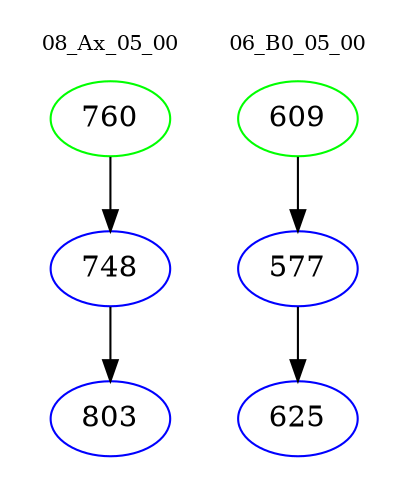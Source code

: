 digraph{
subgraph cluster_0 {
color = white
label = "08_Ax_05_00";
fontsize=10;
T0_760 [label="760", color="green"]
T0_760 -> T0_748 [color="black"]
T0_748 [label="748", color="blue"]
T0_748 -> T0_803 [color="black"]
T0_803 [label="803", color="blue"]
}
subgraph cluster_1 {
color = white
label = "06_B0_05_00";
fontsize=10;
T1_609 [label="609", color="green"]
T1_609 -> T1_577 [color="black"]
T1_577 [label="577", color="blue"]
T1_577 -> T1_625 [color="black"]
T1_625 [label="625", color="blue"]
}
}
